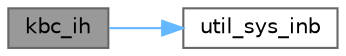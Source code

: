 digraph "kbc_ih"
{
 // LATEX_PDF_SIZE
  bgcolor="transparent";
  edge [fontname=Helvetica,fontsize=10,labelfontname=Helvetica,labelfontsize=10];
  node [fontname=Helvetica,fontsize=10,shape=box,height=0.2,width=0.4];
  rankdir="LR";
  Node1 [label="kbc_ih",height=0.2,width=0.4,color="gray40", fillcolor="grey60", style="filled", fontcolor="black",tooltip="Keyboard interrupt handler."];
  Node1 -> Node2 [color="steelblue1",style="solid"];
  Node2 [label="util_sys_inb",height=0.2,width=0.4,color="grey40", fillcolor="white", style="filled",URL="$utils_8c.html#a79a031a8611f5b2d6afa4158e92b0fb4",tooltip="Reads from the port and transforms it into an 8 bit value."];
}
